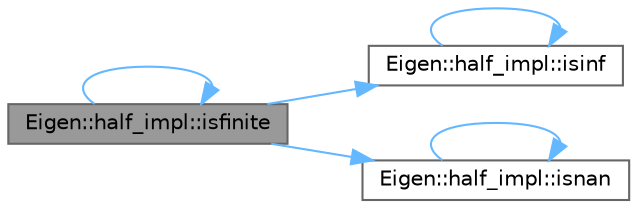 digraph "Eigen::half_impl::isfinite"
{
 // LATEX_PDF_SIZE
  bgcolor="transparent";
  edge [fontname=Helvetica,fontsize=10,labelfontname=Helvetica,labelfontsize=10];
  node [fontname=Helvetica,fontsize=10,shape=box,height=0.2,width=0.4];
  rankdir="LR";
  Node1 [id="Node000001",label="Eigen::half_impl::isfinite",height=0.2,width=0.4,color="gray40", fillcolor="grey60", style="filled", fontcolor="black",tooltip=" "];
  Node1 -> Node1 [id="edge1_Node000001_Node000001",color="steelblue1",style="solid",tooltip=" "];
  Node1 -> Node2 [id="edge2_Node000001_Node000002",color="steelblue1",style="solid",tooltip=" "];
  Node2 [id="Node000002",label="Eigen::half_impl::isinf",height=0.2,width=0.4,color="grey40", fillcolor="white", style="filled",URL="$namespace_eigen_1_1half__impl.html#ad594f32e82d2cce5142d7ebd13210d4a",tooltip=" "];
  Node2 -> Node2 [id="edge3_Node000002_Node000002",color="steelblue1",style="solid",tooltip=" "];
  Node1 -> Node3 [id="edge4_Node000001_Node000003",color="steelblue1",style="solid",tooltip=" "];
  Node3 [id="Node000003",label="Eigen::half_impl::isnan",height=0.2,width=0.4,color="grey40", fillcolor="white", style="filled",URL="$namespace_eigen_1_1half__impl.html#a71e23d853817a4713e6087d940451912",tooltip=" "];
  Node3 -> Node3 [id="edge5_Node000003_Node000003",color="steelblue1",style="solid",tooltip=" "];
}
